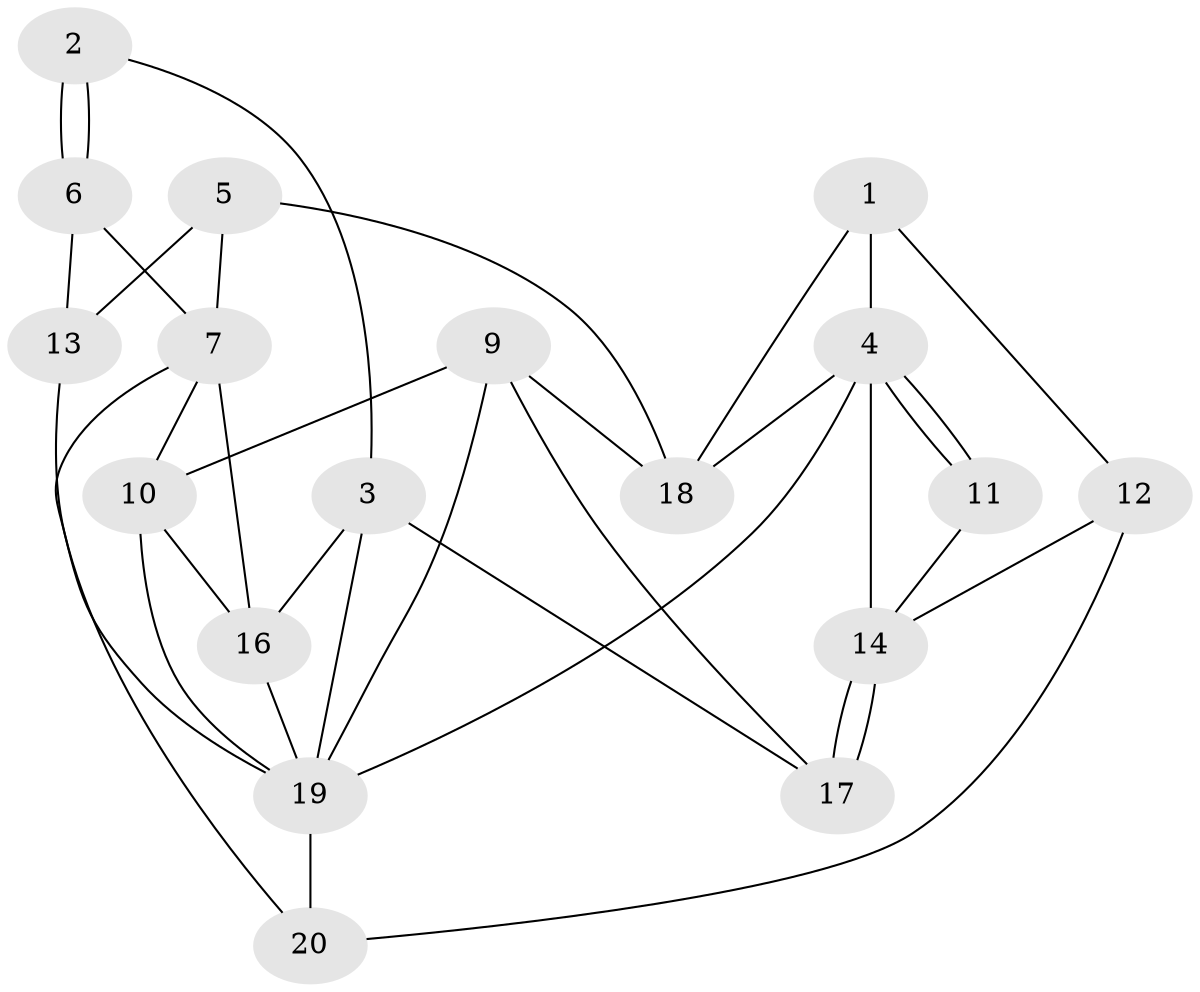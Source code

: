 // Generated by graph-tools (version 1.1) at 2025/46/02/15/25 05:46:28]
// undirected, 18 vertices, 36 edges
graph export_dot {
graph [start="1"]
  node [color=gray90,style=filled];
  1;
  2;
  3;
  4;
  5;
  6;
  7 [super="+8"];
  9;
  10;
  11 [super="+15"];
  12 [super="+15"];
  13;
  14;
  16;
  17;
  18 [super="+8"];
  19;
  20;
  1 -- 4;
  1 -- 12;
  1 -- 18;
  2 -- 3;
  2 -- 6;
  2 -- 6;
  3 -- 16;
  3 -- 19;
  3 -- 17;
  4 -- 19;
  4 -- 11;
  4 -- 11;
  4 -- 14;
  4 -- 18;
  5 -- 7;
  5 -- 18;
  5 -- 13;
  6 -- 13;
  6 -- 7;
  7 -- 10;
  7 -- 16;
  7 -- 20;
  9 -- 17;
  9 -- 18;
  9 -- 10;
  9 -- 19;
  10 -- 19;
  10 -- 16;
  11 -- 14;
  12 -- 20;
  12 -- 14;
  13 -- 19;
  14 -- 17;
  14 -- 17;
  16 -- 19;
  19 -- 20;
}
